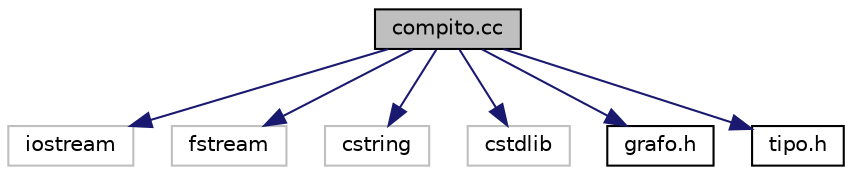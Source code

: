 digraph "compito.cc"
{
 // LATEX_PDF_SIZE
  edge [fontname="Helvetica",fontsize="10",labelfontname="Helvetica",labelfontsize="10"];
  node [fontname="Helvetica",fontsize="10",shape=record];
  Node1 [label="compito.cc",height=0.2,width=0.4,color="black", fillcolor="grey75", style="filled", fontcolor="black",tooltip="Implementation of bipartite graph for product rating system."];
  Node1 -> Node2 [color="midnightblue",fontsize="10",style="solid"];
  Node2 [label="iostream",height=0.2,width=0.4,color="grey75", fillcolor="white", style="filled",tooltip=" "];
  Node1 -> Node3 [color="midnightblue",fontsize="10",style="solid"];
  Node3 [label="fstream",height=0.2,width=0.4,color="grey75", fillcolor="white", style="filled",tooltip=" "];
  Node1 -> Node4 [color="midnightblue",fontsize="10",style="solid"];
  Node4 [label="cstring",height=0.2,width=0.4,color="grey75", fillcolor="white", style="filled",tooltip=" "];
  Node1 -> Node5 [color="midnightblue",fontsize="10",style="solid"];
  Node5 [label="cstdlib",height=0.2,width=0.4,color="grey75", fillcolor="white", style="filled",tooltip=" "];
  Node1 -> Node6 [color="midnightblue",fontsize="10",style="solid"];
  Node6 [label="grafo.h",height=0.2,width=0.4,color="black", fillcolor="white", style="filled",URL="$grafo_8h_source.html",tooltip=" "];
  Node1 -> Node7 [color="midnightblue",fontsize="10",style="solid"];
  Node7 [label="tipo.h",height=0.2,width=0.4,color="black", fillcolor="white", style="filled",URL="$tipo_8h_source.html",tooltip=" "];
}
